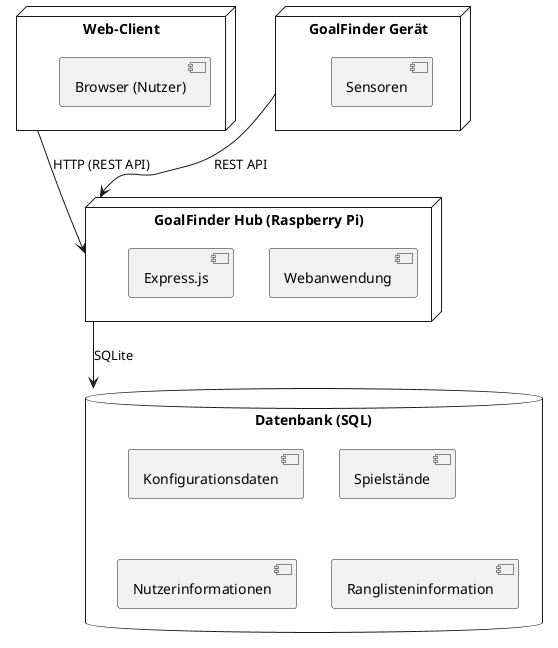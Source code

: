 @startuml

node "Web-Client" as WebClient {
    [Browser (Nutzer)]
}

node "GoalFinder Hub (Raspberry Pi)" as GoalfinderHub {
    [Webanwendung]
    [Express.js]
}

node "GoalFinder Gerät" as GoalfinderDevice {
    [Sensoren]
}

database "Datenbank (SQL)" as Database {
    [Konfigurationsdaten]
    [Spielstände]
    [Nutzerinformationen]
    [Ranglisteninformation]
}

WebClient --> GoalfinderHub : HTTP (REST API)
GoalfinderDevice --> GoalfinderHub : REST API
GoalfinderHub --> Database : SQLite

@enduml


